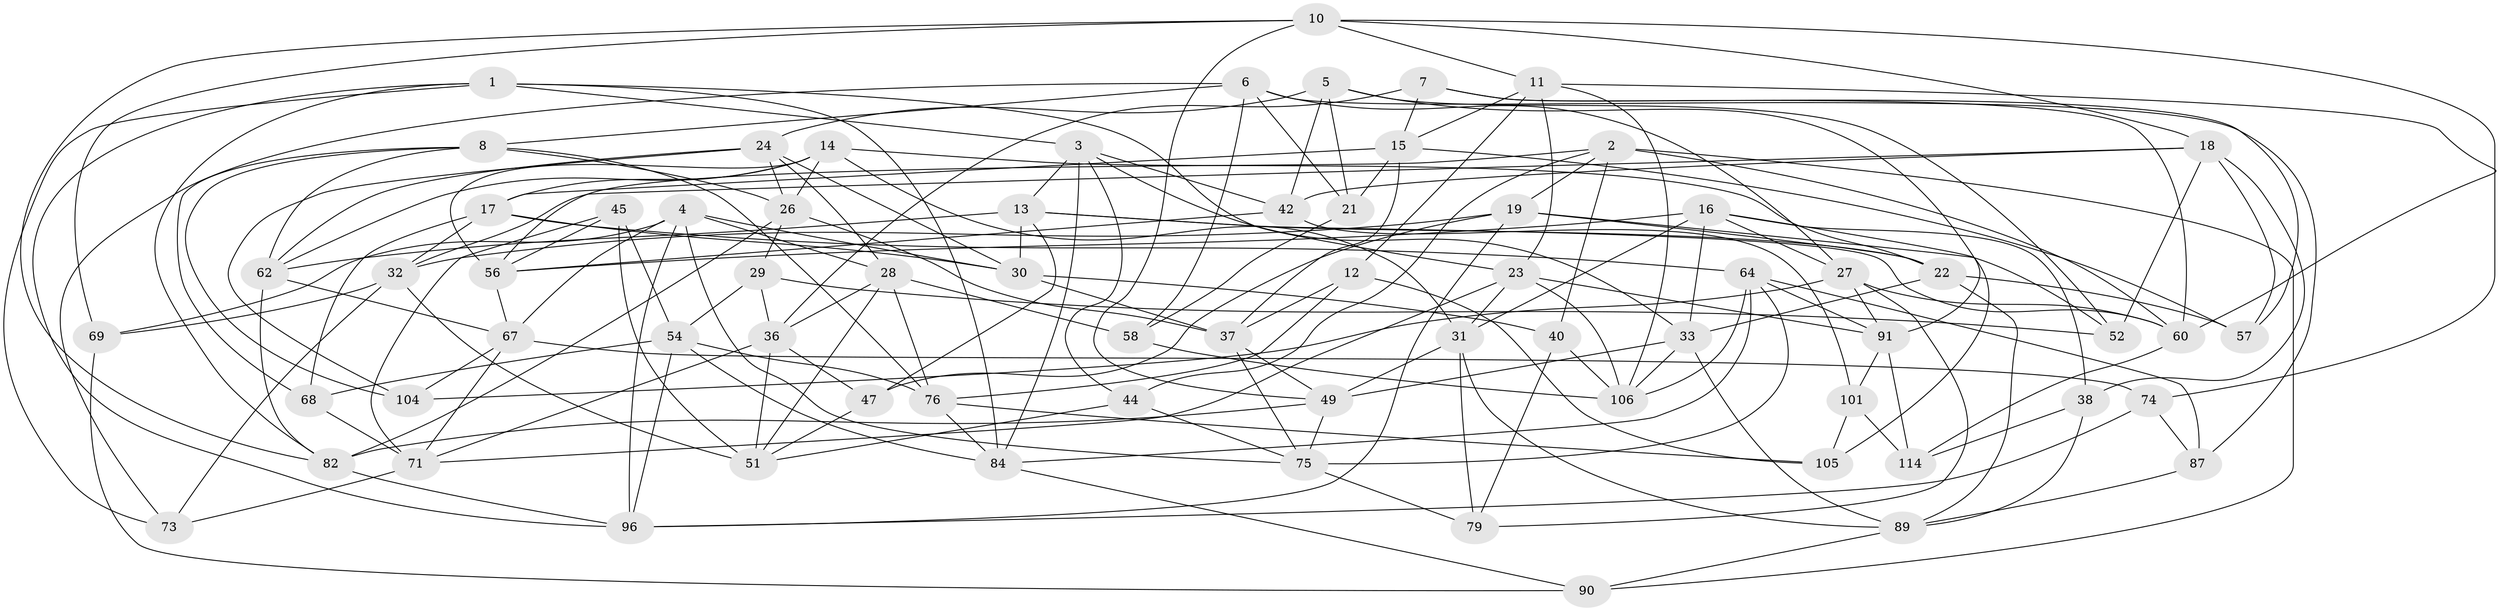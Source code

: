 // Generated by graph-tools (version 1.1) at 2025/52/02/27/25 19:52:28]
// undirected, 69 vertices, 183 edges
graph export_dot {
graph [start="1"]
  node [color=gray90,style=filled];
  1 [super="+66"];
  2 [super="+100"];
  3 [super="+9"];
  4 [super="+88"];
  5 [super="+102"];
  6 [super="+20"];
  7;
  8 [super="+86"];
  10 [super="+41"];
  11 [super="+83"];
  12;
  13 [super="+77"];
  14 [super="+25"];
  15 [super="+81"];
  16 [super="+50"];
  17 [super="+53"];
  18 [super="+95"];
  19 [super="+48"];
  21;
  22 [super="+85"];
  23 [super="+110"];
  24 [super="+35"];
  26 [super="+34"];
  27 [super="+61"];
  28 [super="+55"];
  29;
  30 [super="+46"];
  31 [super="+78"];
  32 [super="+43"];
  33 [super="+39"];
  36 [super="+63"];
  37 [super="+59"];
  38;
  40;
  42 [super="+107"];
  44;
  45;
  47;
  49 [super="+92"];
  51 [super="+108"];
  52;
  54 [super="+72"];
  56 [super="+65"];
  57;
  58;
  60 [super="+70"];
  62 [super="+97"];
  64 [super="+80"];
  67 [super="+98"];
  68;
  69;
  71 [super="+93"];
  73;
  74;
  75 [super="+112"];
  76 [super="+113"];
  79;
  82 [super="+103"];
  84 [super="+99"];
  87;
  89 [super="+94"];
  90;
  91 [super="+111"];
  96 [super="+115"];
  101;
  104;
  105;
  106 [super="+109"];
  114;
  1 -- 23;
  1 -- 73;
  1 -- 96;
  1 -- 82;
  1 -- 3;
  1 -- 84;
  2 -- 40;
  2 -- 90;
  2 -- 56;
  2 -- 44;
  2 -- 19;
  2 -- 60;
  3 -- 42;
  3 -- 44;
  3 -- 33;
  3 -- 13;
  3 -- 84;
  4 -- 69;
  4 -- 67;
  4 -- 28;
  4 -- 30;
  4 -- 96;
  4 -- 75;
  5 -- 91;
  5 -- 52;
  5 -- 21;
  5 -- 24;
  5 -- 42 [weight=2];
  6 -- 21;
  6 -- 58;
  6 -- 27;
  6 -- 8;
  6 -- 73;
  6 -- 87;
  7 -- 36;
  7 -- 60;
  7 -- 15;
  7 -- 57;
  8 -- 76;
  8 -- 68;
  8 -- 62;
  8 -- 26;
  8 -- 104;
  10 -- 74;
  10 -- 11;
  10 -- 18;
  10 -- 69;
  10 -- 82;
  10 -- 49;
  11 -- 12;
  11 -- 15;
  11 -- 23;
  11 -- 106;
  11 -- 60;
  12 -- 76;
  12 -- 105;
  12 -- 37;
  13 -- 47;
  13 -- 30;
  13 -- 60;
  13 -- 62;
  13 -- 22;
  14 -- 26;
  14 -- 17;
  14 -- 62;
  14 -- 31;
  14 -- 22;
  14 -- 56;
  15 -- 17;
  15 -- 57;
  15 -- 21;
  15 -- 37;
  16 -- 105;
  16 -- 27;
  16 -- 56;
  16 -- 33;
  16 -- 38;
  16 -- 31;
  17 -- 32;
  17 -- 30;
  17 -- 64;
  17 -- 68;
  18 -- 57;
  18 -- 38;
  18 -- 32;
  18 -- 42;
  18 -- 52;
  19 -- 47;
  19 -- 52;
  19 -- 32;
  19 -- 96;
  19 -- 22;
  21 -- 58;
  22 -- 33;
  22 -- 89;
  22 -- 57;
  23 -- 31;
  23 -- 71;
  23 -- 91;
  23 -- 106;
  24 -- 62;
  24 -- 30;
  24 -- 26;
  24 -- 28;
  24 -- 104;
  26 -- 29;
  26 -- 37;
  26 -- 82;
  27 -- 60;
  27 -- 104;
  27 -- 79;
  27 -- 91;
  28 -- 58;
  28 -- 76;
  28 -- 51;
  28 -- 36;
  29 -- 52;
  29 -- 54;
  29 -- 36;
  30 -- 40;
  30 -- 37;
  31 -- 79;
  31 -- 89;
  31 -- 49;
  32 -- 51;
  32 -- 73;
  32 -- 69;
  33 -- 89;
  33 -- 49;
  33 -- 106;
  36 -- 51;
  36 -- 71;
  36 -- 47;
  37 -- 75;
  37 -- 49;
  38 -- 114;
  38 -- 89;
  40 -- 106;
  40 -- 79;
  42 -- 56;
  42 -- 101;
  44 -- 51;
  44 -- 75;
  45 -- 71;
  45 -- 54;
  45 -- 56;
  45 -- 51;
  47 -- 51;
  49 -- 75;
  49 -- 82;
  54 -- 96;
  54 -- 84;
  54 -- 68;
  54 -- 76;
  56 -- 67;
  58 -- 106;
  60 -- 114;
  62 -- 82;
  62 -- 67;
  64 -- 87;
  64 -- 91;
  64 -- 106;
  64 -- 75;
  64 -- 84;
  67 -- 104;
  67 -- 74;
  67 -- 71;
  68 -- 71;
  69 -- 90;
  71 -- 73;
  74 -- 87;
  74 -- 96;
  75 -- 79;
  76 -- 105;
  76 -- 84;
  82 -- 96;
  84 -- 90;
  87 -- 89;
  89 -- 90;
  91 -- 101;
  91 -- 114;
  101 -- 105;
  101 -- 114;
}

